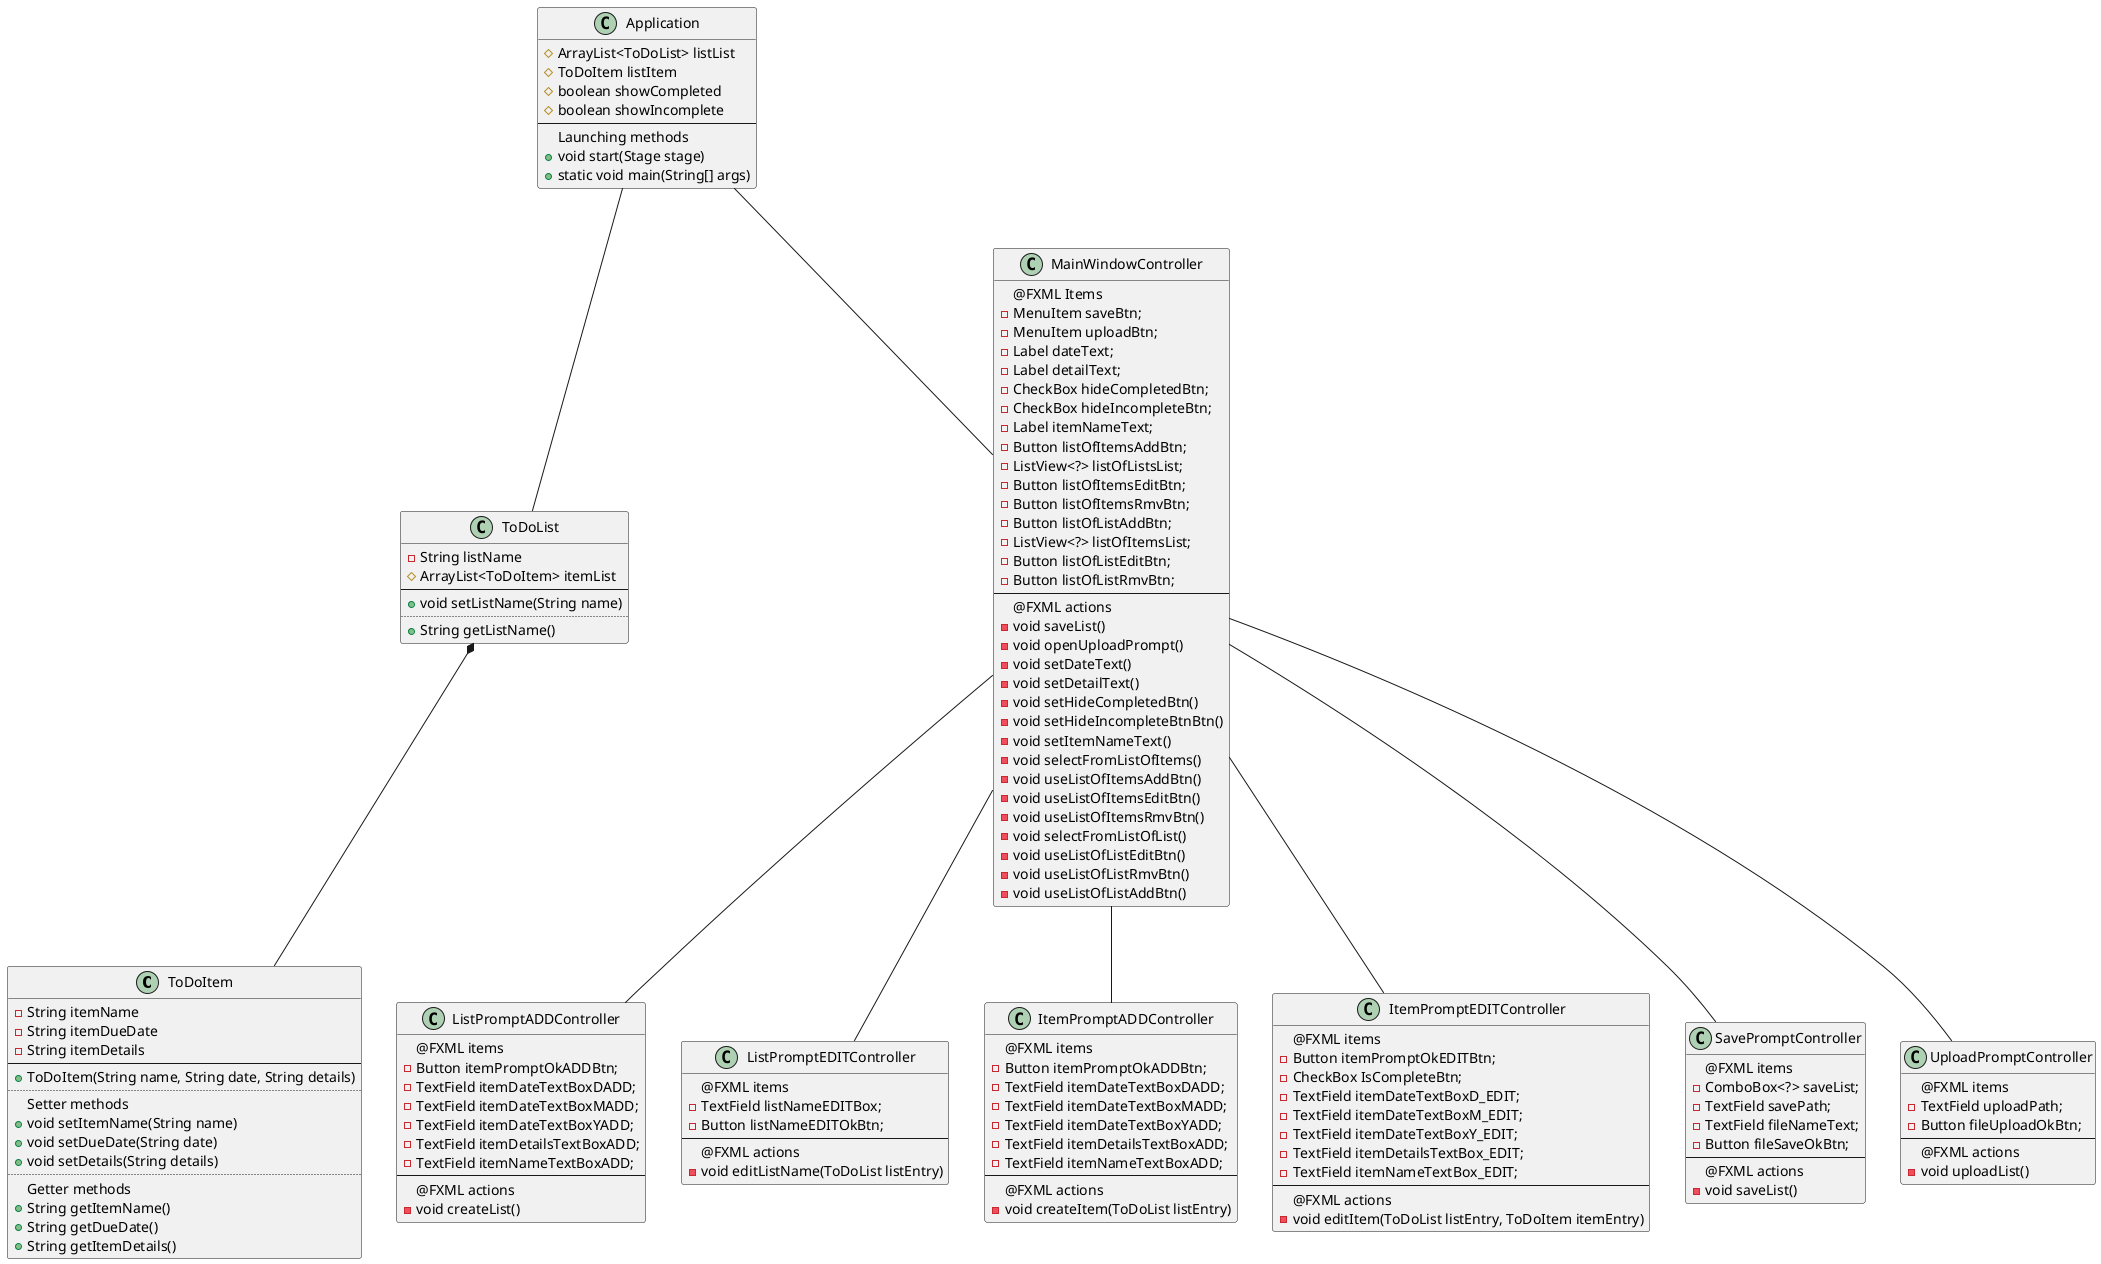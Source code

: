 @startuml
class ToDoItem {
  - String itemName
  - String itemDueDate
  - String itemDetails
--
  + ToDoItem(String name, String date, String details)
..
Setter methods
  + void setItemName(String name)
  + void setDueDate(String date)
  + void setDetails(String details)
..
Getter methods
  + String getItemName()
  + String getDueDate()
  + String getItemDetails()
}

class ToDoList {
  - String listName
  # ArrayList<ToDoItem> itemList
--
  + void setListName(String name)
..
  + String getListName()
}
ToDoList *-- ToDoItem
Application -- ToDoList

class Application {
  # ArrayList<ToDoList> listList
  # ToDoItem listItem
  # boolean showCompleted
  # boolean showIncomplete
--
Launching methods
  + void start(Stage stage)
  + static void main(String[] args)
}

class MainWindowController {
    @FXML Items
        - MenuItem saveBtn;
        - MenuItem uploadBtn;
        - Label dateText;
        - Label detailText;
        - CheckBox hideCompletedBtn;
        - CheckBox hideIncompleteBtn;
        - Label itemNameText;
        - Button listOfItemsAddBtn;
        - ListView<?> listOfListsList;
        - Button listOfItemsEditBtn;
        - Button listOfItemsRmvBtn;
        - Button listOfListAddBtn;
        - ListView<?> listOfItemsList;
        - Button listOfListEditBtn;
        - Button listOfListRmvBtn;
  --
    @FXML actions
        - void saveList()
        - void openUploadPrompt()
        - void setDateText()
        - void setDetailText()
        - void setHideCompletedBtn()
        - void setHideIncompleteBtnBtn()
        - void setItemNameText()
        - void selectFromListOfItems()
        - void useListOfItemsAddBtn()
        - void useListOfItemsEditBtn()
        - void useListOfItemsRmvBtn()
        - void selectFromListOfList()
        - void useListOfListEditBtn()
        - void useListOfListRmvBtn()
        - void useListOfListAddBtn()
}
Application -- MainWindowController

class ListPromptADDController {
    @FXML items
       - Button itemPromptOkADDBtn;
       - TextField itemDateTextBoxDADD;
       - TextField itemDateTextBoxMADD;
       - TextField itemDateTextBoxYADD;
       - TextField itemDetailsTextBoxADD;
       - TextField itemNameTextBoxADD;
--
    @FXML actions
      - void createList()
}
MainWindowController -- ListPromptADDController

class ListPromptEDITController {
    @FXML items
      - TextField listNameEDITBox;
      - Button listNameEDITOkBtn;
--
    @FXML actions
      - void editListName(ToDoList listEntry)
}
MainWindowController -- ListPromptEDITController

class ItemPromptADDController {
    @FXML items
      - Button itemPromptOkADDBtn;
      - TextField itemDateTextBoxDADD;
      - TextField itemDateTextBoxMADD;
      - TextField itemDateTextBoxYADD;
      - TextField itemDetailsTextBoxADD;
      - TextField itemNameTextBoxADD;
--
    @FXML actions
      - void createItem(ToDoList listEntry)
}
MainWindowController -- ItemPromptADDController

class ItemPromptEDITController {
    @FXML items
      - Button itemPromptOkEDITBtn;
      - CheckBox IsCompleteBtn;
      - TextField itemDateTextBoxD_EDIT;
      - TextField itemDateTextBoxM_EDIT;
      - TextField itemDateTextBoxY_EDIT;
      - TextField itemDetailsTextBox_EDIT;
      - TextField itemNameTextBox_EDIT;
--
    @FXML actions
      - void editItem(ToDoList listEntry, ToDoItem itemEntry)
}
MainWindowController -- ItemPromptEDITController

class SavePromptController {
    @FXML items
      - ComboBox<?> saveList;
      - TextField savePath;
      - TextField fileNameText;
      - Button fileSaveOkBtn;
--
    @FXML actions
      - void saveList()
}
MainWindowController -- SavePromptController

class UploadPromptController {
    @FXML items
      - TextField uploadPath;
      - Button fileUploadOkBtn;
--
    @FXML actions
      - void uploadList()
}

MainWindowController -- UploadPromptController
@enduml